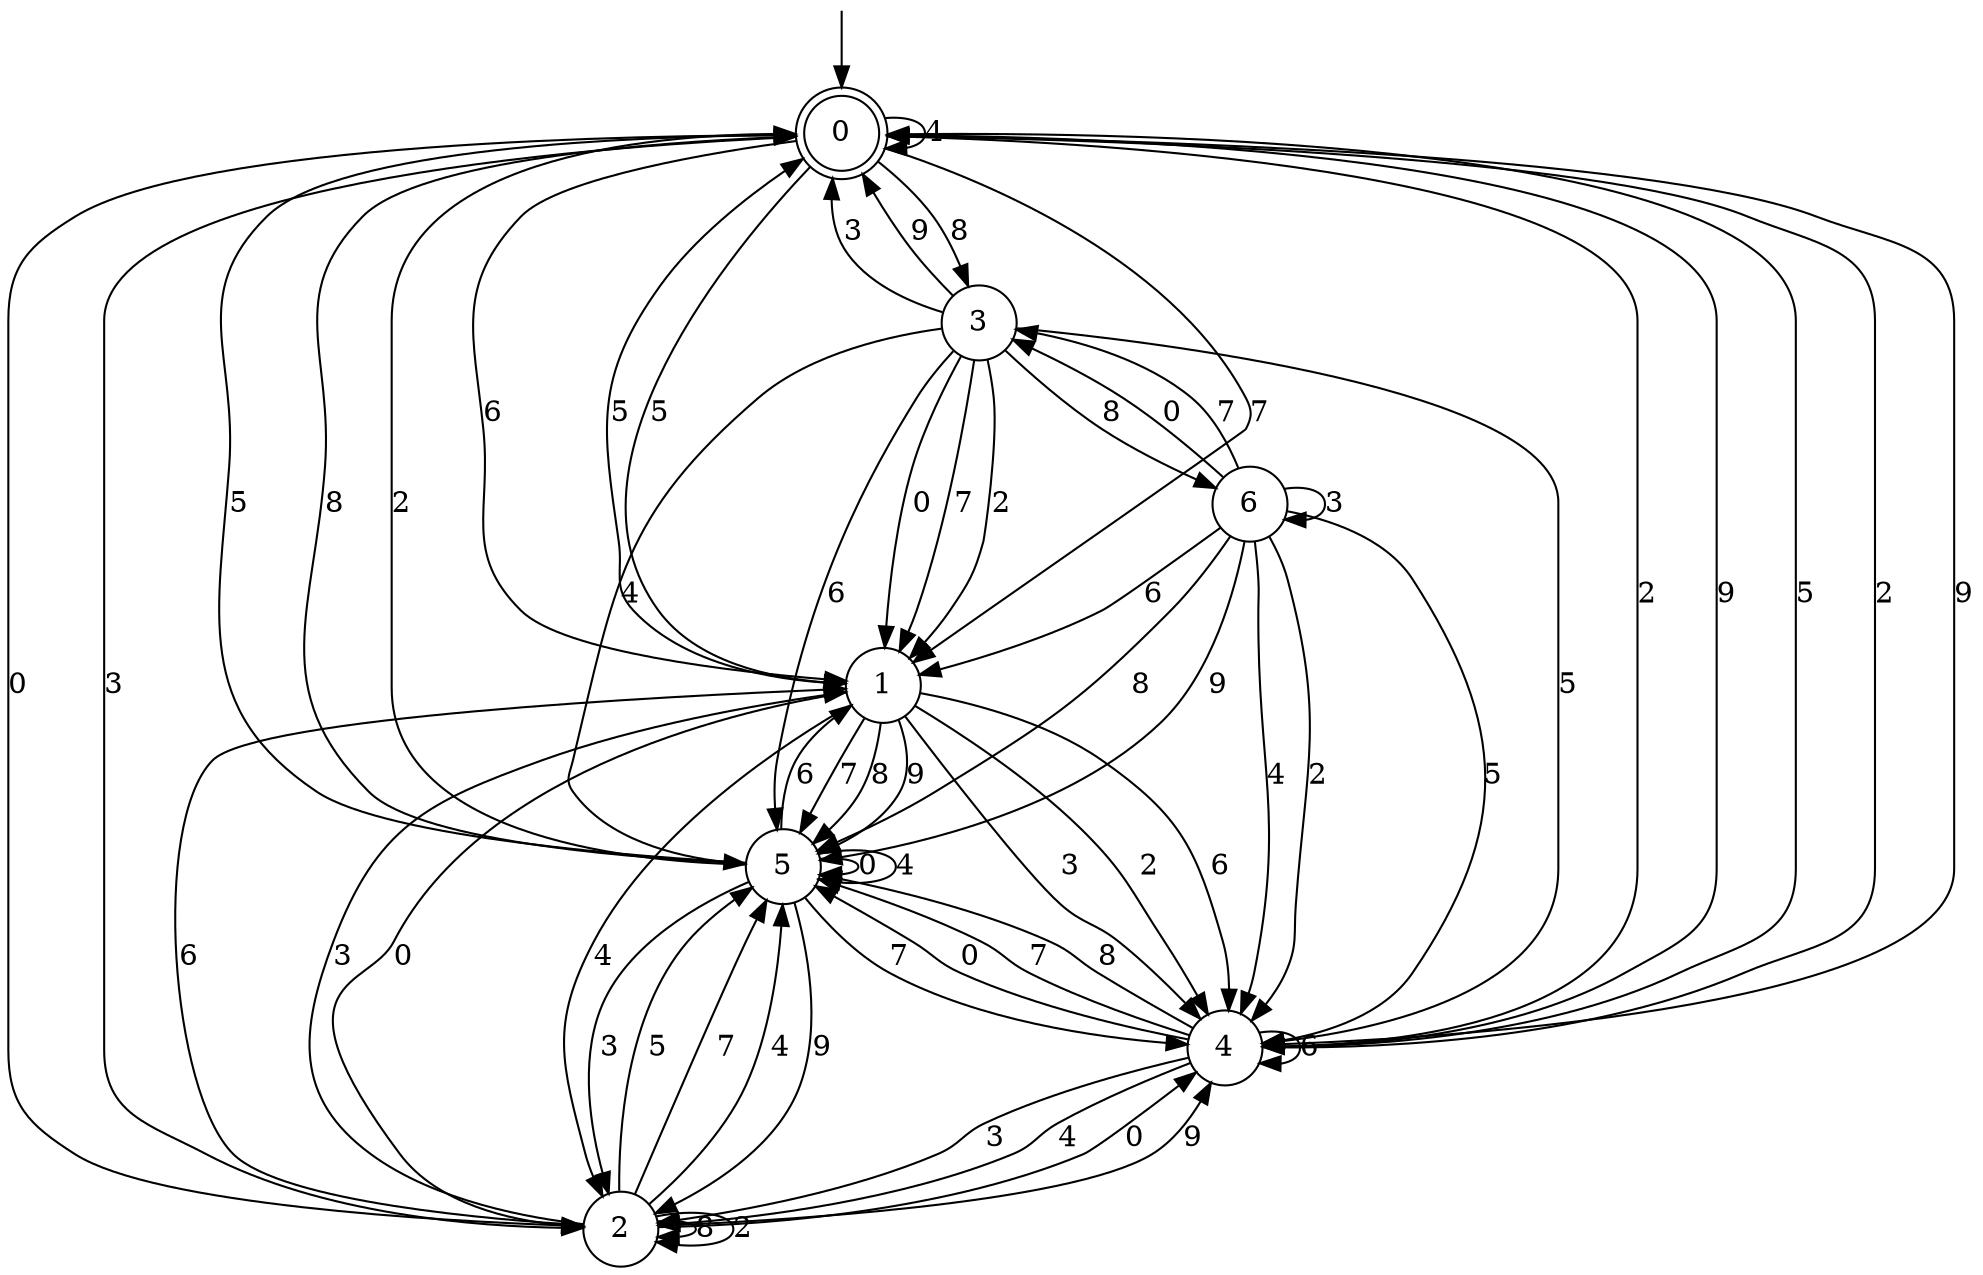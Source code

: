 digraph g {

	s0 [shape="doublecircle" label="0"];
	s1 [shape="circle" label="1"];
	s2 [shape="circle" label="2"];
	s3 [shape="circle" label="3"];
	s4 [shape="circle" label="4"];
	s5 [shape="circle" label="5"];
	s6 [shape="circle" label="6"];
	s0 -> s1 [label="5"];
	s0 -> s2 [label="0"];
	s0 -> s1 [label="7"];
	s0 -> s3 [label="8"];
	s0 -> s0 [label="4"];
	s0 -> s1 [label="6"];
	s0 -> s2 [label="3"];
	s0 -> s4 [label="2"];
	s0 -> s4 [label="9"];
	s1 -> s0 [label="5"];
	s1 -> s2 [label="0"];
	s1 -> s5 [label="7"];
	s1 -> s5 [label="8"];
	s1 -> s2 [label="4"];
	s1 -> s4 [label="6"];
	s1 -> s4 [label="3"];
	s1 -> s4 [label="2"];
	s1 -> s5 [label="9"];
	s2 -> s5 [label="5"];
	s2 -> s4 [label="0"];
	s2 -> s5 [label="7"];
	s2 -> s2 [label="8"];
	s2 -> s5 [label="4"];
	s2 -> s1 [label="6"];
	s2 -> s1 [label="3"];
	s2 -> s2 [label="2"];
	s2 -> s4 [label="9"];
	s3 -> s4 [label="5"];
	s3 -> s1 [label="0"];
	s3 -> s1 [label="7"];
	s3 -> s6 [label="8"];
	s3 -> s5 [label="4"];
	s3 -> s5 [label="6"];
	s3 -> s0 [label="3"];
	s3 -> s1 [label="2"];
	s3 -> s0 [label="9"];
	s4 -> s0 [label="5"];
	s4 -> s5 [label="0"];
	s4 -> s5 [label="7"];
	s4 -> s5 [label="8"];
	s4 -> s2 [label="4"];
	s4 -> s4 [label="6"];
	s4 -> s2 [label="3"];
	s4 -> s0 [label="2"];
	s4 -> s0 [label="9"];
	s5 -> s0 [label="5"];
	s5 -> s5 [label="0"];
	s5 -> s4 [label="7"];
	s5 -> s0 [label="8"];
	s5 -> s5 [label="4"];
	s5 -> s1 [label="6"];
	s5 -> s2 [label="3"];
	s5 -> s0 [label="2"];
	s5 -> s2 [label="9"];
	s6 -> s4 [label="5"];
	s6 -> s3 [label="0"];
	s6 -> s3 [label="7"];
	s6 -> s5 [label="8"];
	s6 -> s4 [label="4"];
	s6 -> s1 [label="6"];
	s6 -> s6 [label="3"];
	s6 -> s4 [label="2"];
	s6 -> s5 [label="9"];

__start0 [label="" shape="none" width="0" height="0"];
__start0 -> s0;

}
